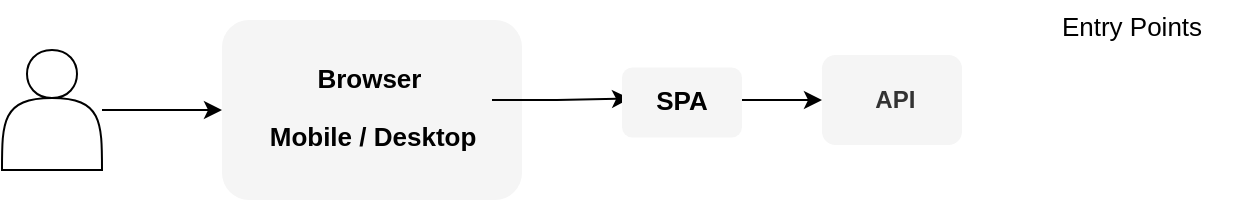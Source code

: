 <mxfile version="20.5.3" type="github">
  <diagram id="U536I7H5QlRx-HKjT8p6" name="Strona-1">
    <mxGraphModel dx="965" dy="621" grid="1" gridSize="10" guides="1" tooltips="1" connect="1" arrows="1" fold="1" page="1" pageScale="1" pageWidth="827" pageHeight="1169" math="0" shadow="0">
      <root>
        <mxCell id="0" />
        <mxCell id="1" parent="0" />
        <mxCell id="evRMGuefQmwozvT9XK5X-4" value="" style="rounded=1;whiteSpace=wrap;html=1;fillColor=#f5f5f5;fontColor=#333333;strokeColor=none;" vertex="1" parent="1">
          <mxGeometry x="130" y="15" width="150" height="90" as="geometry" />
        </mxCell>
        <mxCell id="evRMGuefQmwozvT9XK5X-7" style="edgeStyle=orthogonalEdgeStyle;rounded=0;orthogonalLoop=1;jettySize=auto;html=1;entryX=0;entryY=0.5;entryDx=0;entryDy=0;" edge="1" parent="1" source="evRMGuefQmwozvT9XK5X-6" target="evRMGuefQmwozvT9XK5X-4">
          <mxGeometry relative="1" as="geometry" />
        </mxCell>
        <mxCell id="evRMGuefQmwozvT9XK5X-6" value="" style="shape=actor;whiteSpace=wrap;html=1;" vertex="1" parent="1">
          <mxGeometry x="20" y="30" width="50" height="60" as="geometry" />
        </mxCell>
        <mxCell id="evRMGuefQmwozvT9XK5X-11" style="edgeStyle=orthogonalEdgeStyle;rounded=0;orthogonalLoop=1;jettySize=auto;html=1;entryX=0.067;entryY=0.444;entryDx=0;entryDy=0;entryPerimeter=0;fontSize=13;" edge="1" parent="1" source="evRMGuefQmwozvT9XK5X-8" target="evRMGuefQmwozvT9XK5X-10">
          <mxGeometry relative="1" as="geometry" />
        </mxCell>
        <mxCell id="evRMGuefQmwozvT9XK5X-8" value="&lt;font style=&quot;font-size: 13px;&quot;&gt;Browser&amp;nbsp;&lt;br&gt;Mobile / Desktop&lt;br&gt;&lt;/font&gt;" style="text;strokeColor=none;fillColor=none;html=1;fontSize=24;fontStyle=1;verticalAlign=middle;align=center;" vertex="1" parent="1">
          <mxGeometry x="145" y="15" width="120" height="80" as="geometry" />
        </mxCell>
        <mxCell id="evRMGuefQmwozvT9XK5X-10" value="" style="rounded=1;whiteSpace=wrap;html=1;fillColor=#f5f5f5;fontColor=#333333;strokeColor=none;" vertex="1" parent="1">
          <mxGeometry x="330" y="38.75" width="60" height="35" as="geometry" />
        </mxCell>
        <mxCell id="evRMGuefQmwozvT9XK5X-14" style="edgeStyle=orthogonalEdgeStyle;rounded=0;orthogonalLoop=1;jettySize=auto;html=1;entryX=0;entryY=0.5;entryDx=0;entryDy=0;fontSize=13;" edge="1" parent="1" source="evRMGuefQmwozvT9XK5X-12" target="evRMGuefQmwozvT9XK5X-13">
          <mxGeometry relative="1" as="geometry" />
        </mxCell>
        <mxCell id="evRMGuefQmwozvT9XK5X-12" value="&lt;b&gt;SPA&lt;/b&gt;" style="text;html=1;strokeColor=none;fillColor=none;align=center;verticalAlign=middle;whiteSpace=wrap;rounded=0;fontSize=13;" vertex="1" parent="1">
          <mxGeometry x="330" y="38.75" width="60" height="32.5" as="geometry" />
        </mxCell>
        <mxCell id="evRMGuefQmwozvT9XK5X-13" value="&lt;b&gt;&amp;nbsp;API&lt;/b&gt;" style="rounded=1;whiteSpace=wrap;html=1;fillColor=#f5f5f5;fontColor=#333333;strokeColor=none;" vertex="1" parent="1">
          <mxGeometry x="430" y="32.5" width="70" height="45" as="geometry" />
        </mxCell>
        <mxCell id="evRMGuefQmwozvT9XK5X-16" value="Entry Points" style="text;html=1;strokeColor=none;fillColor=none;align=center;verticalAlign=middle;whiteSpace=wrap;rounded=0;fontSize=13;" vertex="1" parent="1">
          <mxGeometry x="530" y="5" width="110" height="25" as="geometry" />
        </mxCell>
      </root>
    </mxGraphModel>
  </diagram>
</mxfile>
